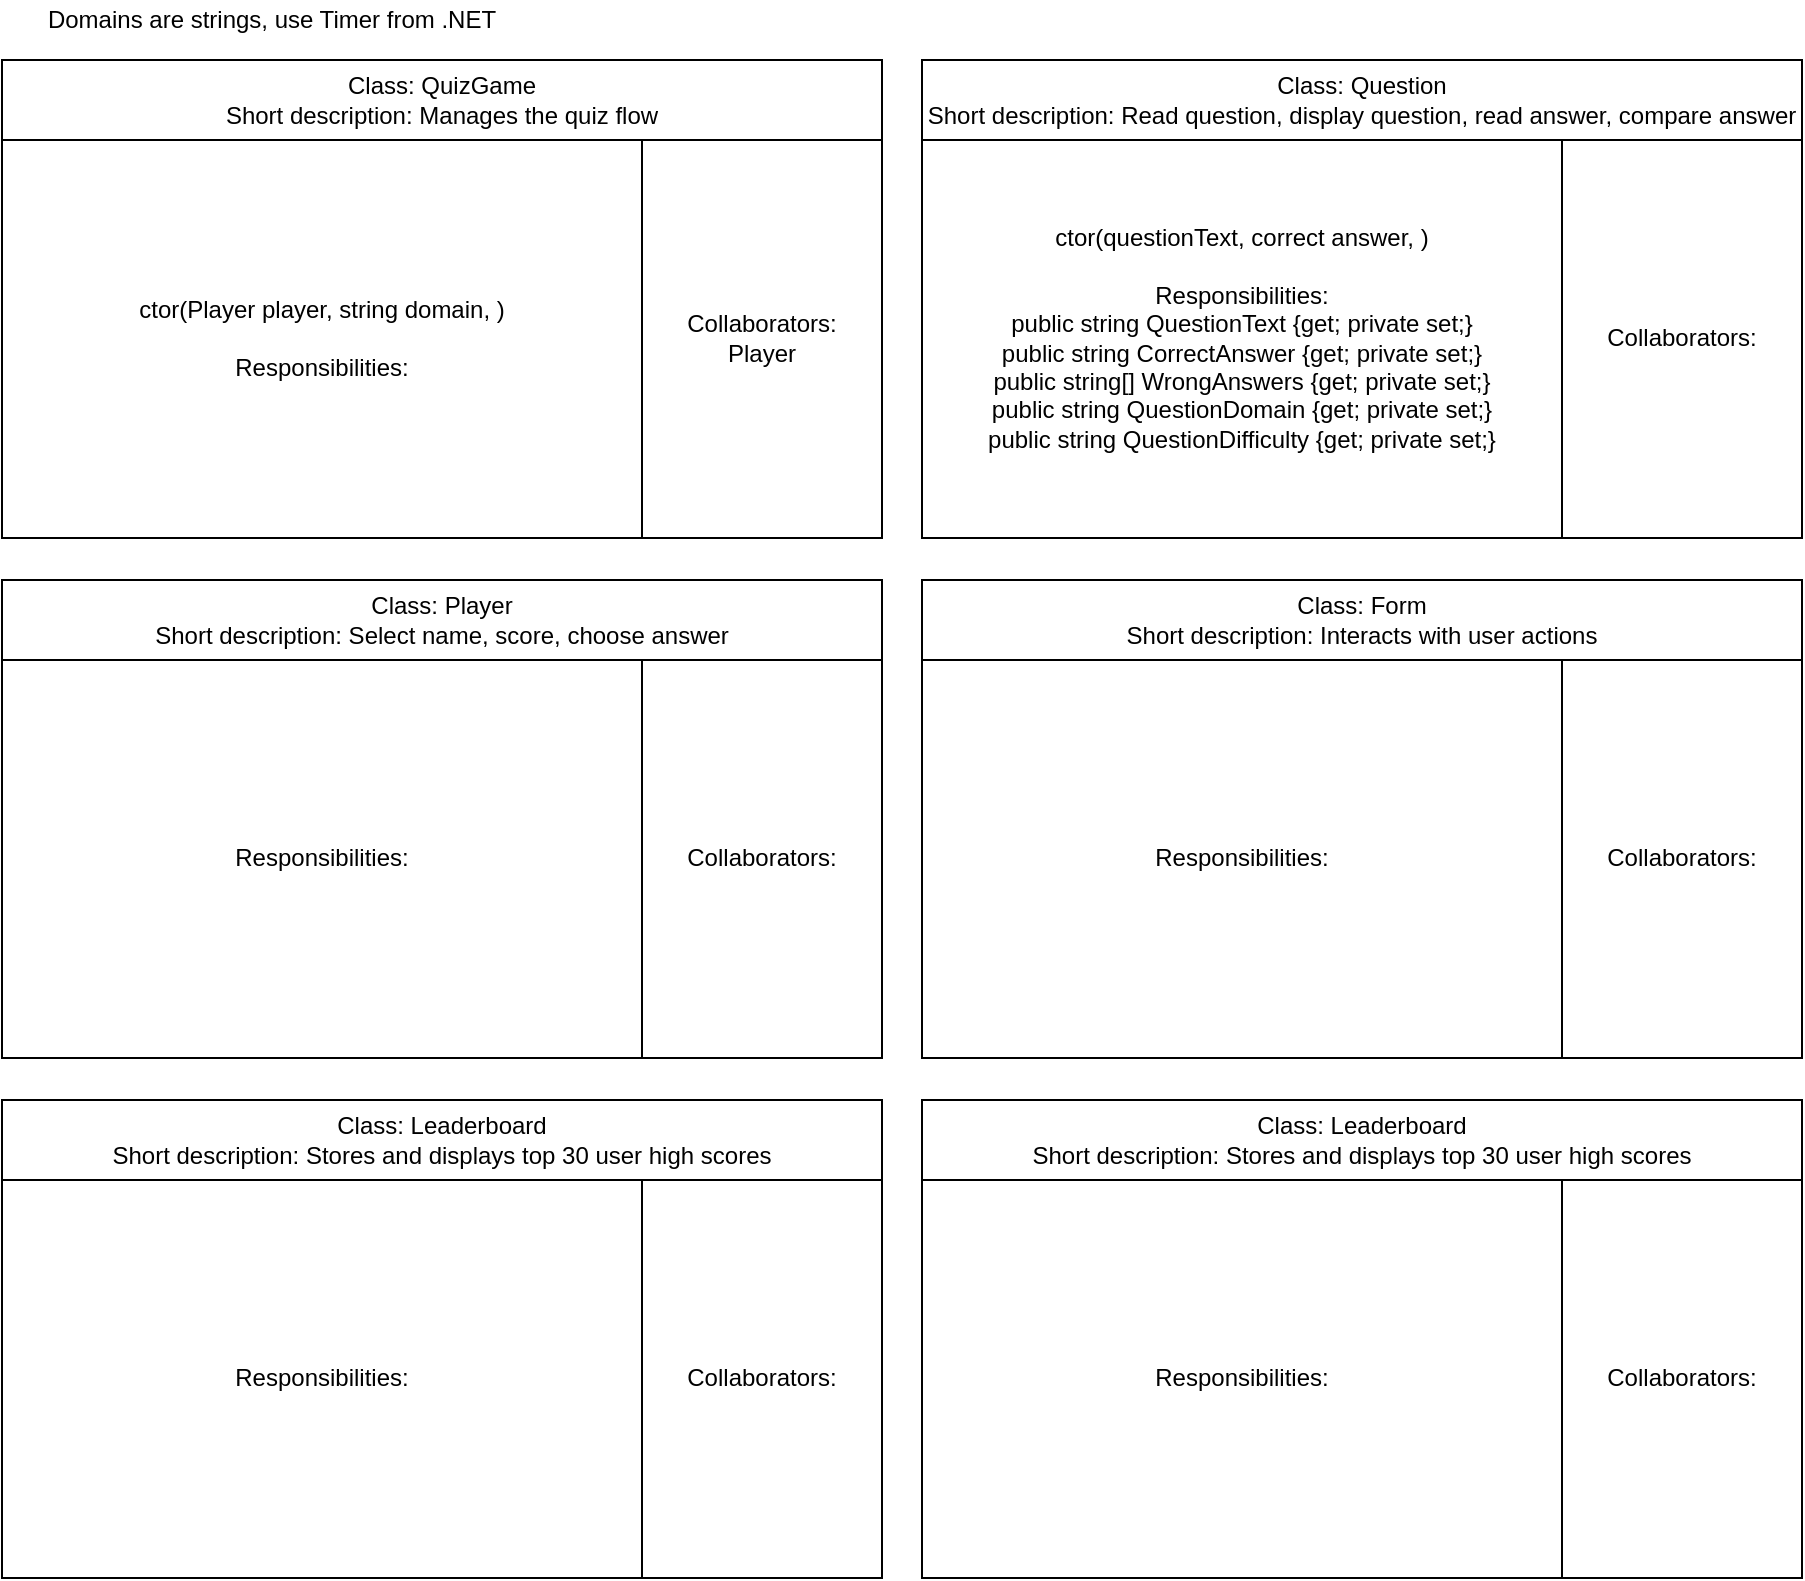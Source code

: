 <mxfile version="12.8.4" type="device"><diagram id="fk1JWu7tyoa1lIMnicw1" name="Page-1"><mxGraphModel dx="2338" dy="924" grid="1" gridSize="10" guides="1" tooltips="1" connect="1" arrows="1" fold="1" page="1" pageScale="1" pageWidth="827" pageHeight="1169" math="0" shadow="0"><root><mxCell id="0"/><mxCell id="1" parent="0"/><mxCell id="QCNlVdVVqZGmGBL-rqma-1" value="ctor(Player player, string domain, )&lt;br&gt;&lt;br&gt;Responsibilities:&lt;br&gt;" style="rounded=0;whiteSpace=wrap;html=1;" vertex="1" parent="1"><mxGeometry x="-100" y="79" width="320" height="200" as="geometry"/></mxCell><mxCell id="QCNlVdVVqZGmGBL-rqma-2" value="Collaborators:&lt;br&gt;Player" style="rounded=0;whiteSpace=wrap;html=1;" vertex="1" parent="1"><mxGeometry x="220" y="79" width="120" height="200" as="geometry"/></mxCell><mxCell id="QCNlVdVVqZGmGBL-rqma-3" value="Class: QuizGame&lt;br&gt;Short description: Manages the quiz flow" style="rounded=0;whiteSpace=wrap;html=1;" vertex="1" parent="1"><mxGeometry x="-100" y="40" width="440" height="40" as="geometry"/></mxCell><mxCell id="QCNlVdVVqZGmGBL-rqma-4" value="Domains are strings, use Timer from .NET" style="text;html=1;strokeColor=none;fillColor=none;align=center;verticalAlign=middle;whiteSpace=wrap;rounded=0;" vertex="1" parent="1"><mxGeometry x="-90" y="10" width="250" height="20" as="geometry"/></mxCell><mxCell id="QCNlVdVVqZGmGBL-rqma-5" value="ctor(questionText, correct answer, )&lt;br&gt;&lt;br&gt;Responsibilities:&lt;br&gt;public string QuestionText {get; private set;}&lt;br&gt;public string CorrectAnswer {get; private set;}&lt;br&gt;public string[] WrongAnswers {get; private set;}&lt;br&gt;public string QuestionDomain {get; private set;}&lt;br&gt;public string QuestionDifficulty {get; private set;}" style="rounded=0;whiteSpace=wrap;html=1;" vertex="1" parent="1"><mxGeometry x="360" y="79" width="320" height="200" as="geometry"/></mxCell><mxCell id="QCNlVdVVqZGmGBL-rqma-6" value="Collaborators:&lt;br&gt;" style="rounded=0;whiteSpace=wrap;html=1;" vertex="1" parent="1"><mxGeometry x="680" y="79" width="120" height="200" as="geometry"/></mxCell><mxCell id="QCNlVdVVqZGmGBL-rqma-7" value="Class: Question&lt;br&gt;Short description: Read question, display question, read answer, compare answer" style="rounded=0;whiteSpace=wrap;html=1;" vertex="1" parent="1"><mxGeometry x="360" y="40" width="440" height="40" as="geometry"/></mxCell><mxCell id="QCNlVdVVqZGmGBL-rqma-8" value="Responsibilities:&lt;br&gt;" style="rounded=0;whiteSpace=wrap;html=1;" vertex="1" parent="1"><mxGeometry x="-100" y="339" width="320" height="200" as="geometry"/></mxCell><mxCell id="QCNlVdVVqZGmGBL-rqma-9" value="Collaborators:&lt;br&gt;" style="rounded=0;whiteSpace=wrap;html=1;" vertex="1" parent="1"><mxGeometry x="220" y="339" width="120" height="200" as="geometry"/></mxCell><mxCell id="QCNlVdVVqZGmGBL-rqma-10" value="Class: Player&lt;br&gt;Short description: Select name, score, choose answer" style="rounded=0;whiteSpace=wrap;html=1;" vertex="1" parent="1"><mxGeometry x="-100" y="300" width="440" height="40" as="geometry"/></mxCell><mxCell id="QCNlVdVVqZGmGBL-rqma-11" value="Responsibilities:&lt;br&gt;" style="rounded=0;whiteSpace=wrap;html=1;" vertex="1" parent="1"><mxGeometry x="360" y="339" width="320" height="200" as="geometry"/></mxCell><mxCell id="QCNlVdVVqZGmGBL-rqma-12" value="Collaborators:&lt;br&gt;" style="rounded=0;whiteSpace=wrap;html=1;" vertex="1" parent="1"><mxGeometry x="680" y="339" width="120" height="200" as="geometry"/></mxCell><mxCell id="QCNlVdVVqZGmGBL-rqma-13" value="Class: Form&lt;br&gt;Short description: Interacts with user actions" style="rounded=0;whiteSpace=wrap;html=1;" vertex="1" parent="1"><mxGeometry x="360" y="300" width="440" height="40" as="geometry"/></mxCell><mxCell id="QCNlVdVVqZGmGBL-rqma-14" value="Responsibilities:&lt;br&gt;" style="rounded=0;whiteSpace=wrap;html=1;" vertex="1" parent="1"><mxGeometry x="-100" y="599" width="320" height="200" as="geometry"/></mxCell><mxCell id="QCNlVdVVqZGmGBL-rqma-15" value="Collaborators:&lt;br&gt;" style="rounded=0;whiteSpace=wrap;html=1;" vertex="1" parent="1"><mxGeometry x="220" y="599" width="120" height="200" as="geometry"/></mxCell><mxCell id="QCNlVdVVqZGmGBL-rqma-16" value="Class: Leaderboard&lt;br&gt;Short description: Stores and displays top 30 user high scores" style="rounded=0;whiteSpace=wrap;html=1;" vertex="1" parent="1"><mxGeometry x="-100" y="560" width="440" height="40" as="geometry"/></mxCell><mxCell id="QCNlVdVVqZGmGBL-rqma-17" value="Responsibilities:&lt;br&gt;" style="rounded=0;whiteSpace=wrap;html=1;" vertex="1" parent="1"><mxGeometry x="360" y="599" width="320" height="200" as="geometry"/></mxCell><mxCell id="QCNlVdVVqZGmGBL-rqma-18" value="Collaborators:&lt;br&gt;" style="rounded=0;whiteSpace=wrap;html=1;" vertex="1" parent="1"><mxGeometry x="680" y="599" width="120" height="200" as="geometry"/></mxCell><mxCell id="QCNlVdVVqZGmGBL-rqma-19" value="Class: Leaderboard&lt;br&gt;Short description: Stores and displays top 30 user high scores" style="rounded=0;whiteSpace=wrap;html=1;" vertex="1" parent="1"><mxGeometry x="360" y="560" width="440" height="40" as="geometry"/></mxCell></root></mxGraphModel></diagram></mxfile>